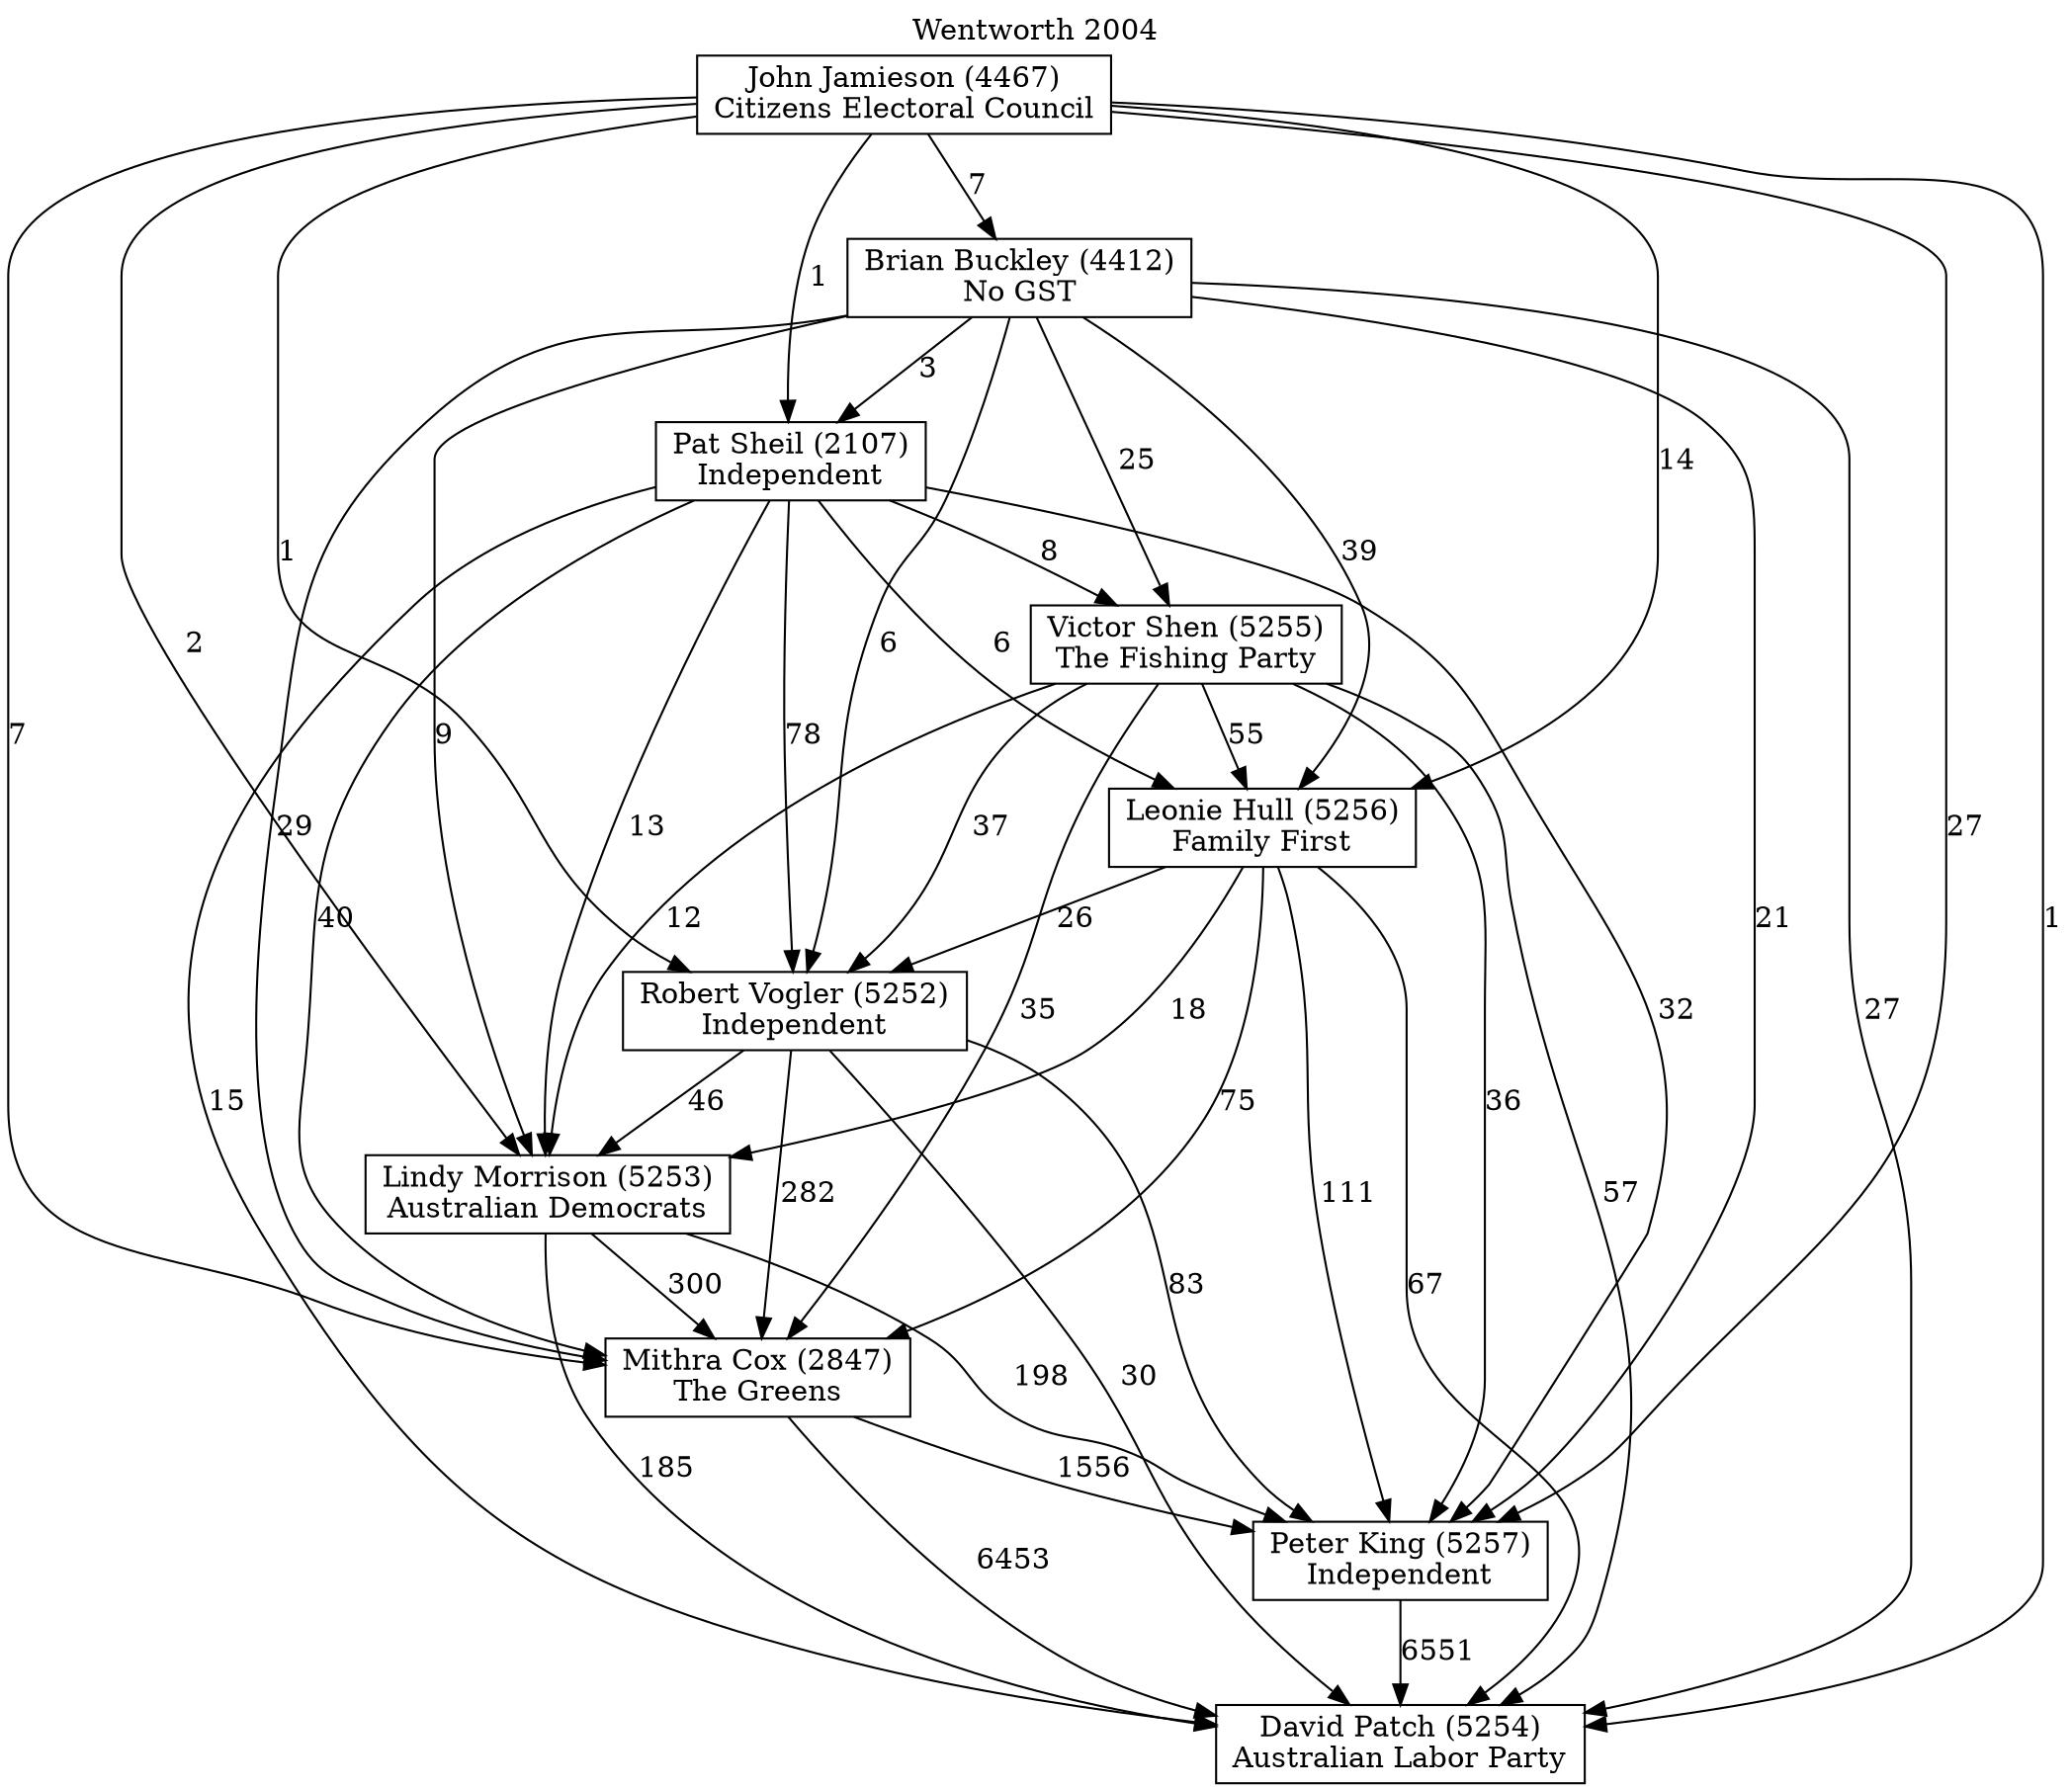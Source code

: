 // House preference flow
digraph "David Patch (5254)_Wentworth_2004" {
	graph [label="Wentworth 2004" labelloc=t mclimit=10]
	node [shape=box]
	"David Patch (5254)" [label="David Patch (5254)
Australian Labor Party"]
	"Peter King (5257)" [label="Peter King (5257)
Independent"]
	"Mithra Cox (2847)" [label="Mithra Cox (2847)
The Greens"]
	"Lindy Morrison (5253)" [label="Lindy Morrison (5253)
Australian Democrats"]
	"Robert Vogler (5252)" [label="Robert Vogler (5252)
Independent"]
	"Leonie Hull (5256)" [label="Leonie Hull (5256)
Family First"]
	"Victor Shen (5255)" [label="Victor Shen (5255)
The Fishing Party"]
	"Pat Sheil (2107)" [label="Pat Sheil (2107)
Independent"]
	"Brian Buckley (4412)" [label="Brian Buckley (4412)
No GST"]
	"John Jamieson (4467)" [label="John Jamieson (4467)
Citizens Electoral Council"]
	"Peter King (5257)" -> "David Patch (5254)" [label=6551]
	"Mithra Cox (2847)" -> "Peter King (5257)" [label=1556]
	"Lindy Morrison (5253)" -> "Mithra Cox (2847)" [label=300]
	"Robert Vogler (5252)" -> "Lindy Morrison (5253)" [label=46]
	"Leonie Hull (5256)" -> "Robert Vogler (5252)" [label=26]
	"Victor Shen (5255)" -> "Leonie Hull (5256)" [label=55]
	"Pat Sheil (2107)" -> "Victor Shen (5255)" [label=8]
	"Brian Buckley (4412)" -> "Pat Sheil (2107)" [label=3]
	"John Jamieson (4467)" -> "Brian Buckley (4412)" [label=7]
	"Mithra Cox (2847)" -> "David Patch (5254)" [label=6453]
	"Lindy Morrison (5253)" -> "David Patch (5254)" [label=185]
	"Robert Vogler (5252)" -> "David Patch (5254)" [label=30]
	"Leonie Hull (5256)" -> "David Patch (5254)" [label=67]
	"Victor Shen (5255)" -> "David Patch (5254)" [label=57]
	"Pat Sheil (2107)" -> "David Patch (5254)" [label=15]
	"Brian Buckley (4412)" -> "David Patch (5254)" [label=27]
	"John Jamieson (4467)" -> "David Patch (5254)" [label=1]
	"John Jamieson (4467)" -> "Pat Sheil (2107)" [label=1]
	"Brian Buckley (4412)" -> "Victor Shen (5255)" [label=25]
	"Pat Sheil (2107)" -> "Leonie Hull (5256)" [label=6]
	"Brian Buckley (4412)" -> "Leonie Hull (5256)" [label=39]
	"John Jamieson (4467)" -> "Leonie Hull (5256)" [label=14]
	"Victor Shen (5255)" -> "Robert Vogler (5252)" [label=37]
	"Pat Sheil (2107)" -> "Robert Vogler (5252)" [label=78]
	"Brian Buckley (4412)" -> "Robert Vogler (5252)" [label=6]
	"John Jamieson (4467)" -> "Robert Vogler (5252)" [label=1]
	"Leonie Hull (5256)" -> "Lindy Morrison (5253)" [label=18]
	"Victor Shen (5255)" -> "Lindy Morrison (5253)" [label=12]
	"Pat Sheil (2107)" -> "Lindy Morrison (5253)" [label=13]
	"Brian Buckley (4412)" -> "Lindy Morrison (5253)" [label=9]
	"John Jamieson (4467)" -> "Lindy Morrison (5253)" [label=2]
	"Robert Vogler (5252)" -> "Mithra Cox (2847)" [label=282]
	"Leonie Hull (5256)" -> "Mithra Cox (2847)" [label=75]
	"Victor Shen (5255)" -> "Mithra Cox (2847)" [label=35]
	"Pat Sheil (2107)" -> "Mithra Cox (2847)" [label=40]
	"Brian Buckley (4412)" -> "Mithra Cox (2847)" [label=29]
	"John Jamieson (4467)" -> "Mithra Cox (2847)" [label=7]
	"Lindy Morrison (5253)" -> "Peter King (5257)" [label=198]
	"Robert Vogler (5252)" -> "Peter King (5257)" [label=83]
	"Leonie Hull (5256)" -> "Peter King (5257)" [label=111]
	"Victor Shen (5255)" -> "Peter King (5257)" [label=36]
	"Pat Sheil (2107)" -> "Peter King (5257)" [label=32]
	"Brian Buckley (4412)" -> "Peter King (5257)" [label=21]
	"John Jamieson (4467)" -> "Peter King (5257)" [label=27]
}
